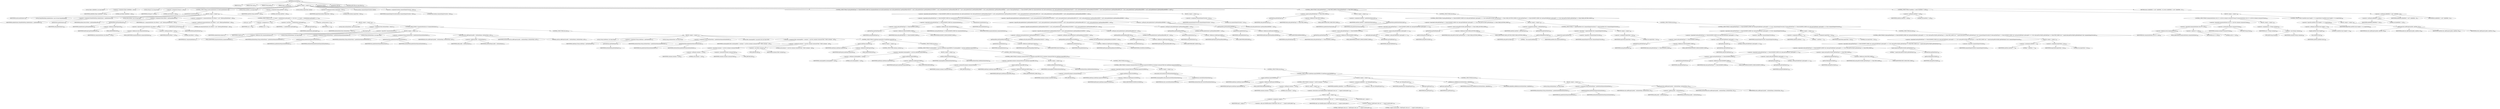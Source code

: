 digraph "processNode" {  
"541" [label = <(METHOD,processNode)<SUB>347</SUB>> ]
"20" [label = <(PARAM,this)<SUB>347</SUB>> ]
"542" [label = <(PARAM,Node node)<SUB>347</SUB>> ]
"543" [label = <(PARAM,String prefix)<SUB>347</SUB>> ]
"544" [label = <(PARAM,Object container)<SUB>347</SUB>> ]
"545" [label = <(BLOCK,&lt;empty&gt;,&lt;empty&gt;)<SUB>347</SUB>> ]
"27" [label = <(LOCAL,Object addedPath: java.lang.Object)> ]
"546" [label = <(&lt;operator&gt;.assignment,Object addedPath = null)<SUB>353</SUB>> ]
"547" [label = <(IDENTIFIER,addedPath,Object addedPath = null)<SUB>353</SUB>> ]
"548" [label = <(LITERAL,null,Object addedPath = null)<SUB>353</SUB>> ]
"549" [label = <(LOCAL,String id: java.lang.String)> ]
"550" [label = <(&lt;operator&gt;.assignment,String id = null)<SUB>356</SUB>> ]
"551" [label = <(IDENTIFIER,id,String id = null)<SUB>356</SUB>> ]
"552" [label = <(LITERAL,null,String id = null)<SUB>356</SUB>> ]
"553" [label = <(CONTROL_STRUCTURE,if (node.hasAttributes()),if (node.hasAttributes()))<SUB>358</SUB>> ]
"554" [label = <(hasAttributes,hasAttributes())<SUB>358</SUB>> ]
"555" [label = <(IDENTIFIER,node,hasAttributes())<SUB>358</SUB>> ]
"556" [label = <(BLOCK,&lt;empty&gt;,&lt;empty&gt;)<SUB>358</SUB>> ]
"557" [label = <(LOCAL,NamedNodeMap nodeAttributes: org.w3c.dom.NamedNodeMap)> ]
"558" [label = <(&lt;operator&gt;.assignment,NamedNodeMap nodeAttributes = getAttributes())<SUB>360</SUB>> ]
"559" [label = <(IDENTIFIER,nodeAttributes,NamedNodeMap nodeAttributes = getAttributes())<SUB>360</SUB>> ]
"560" [label = <(getAttributes,getAttributes())<SUB>360</SUB>> ]
"561" [label = <(IDENTIFIER,node,getAttributes())<SUB>360</SUB>> ]
"562" [label = <(LOCAL,Node idNode: org.w3c.dom.Node)> ]
"563" [label = <(&lt;operator&gt;.assignment,Node idNode = getNamedItem(ID))<SUB>363</SUB>> ]
"564" [label = <(IDENTIFIER,idNode,Node idNode = getNamedItem(ID))<SUB>363</SUB>> ]
"565" [label = <(getNamedItem,getNamedItem(ID))<SUB>363</SUB>> ]
"566" [label = <(IDENTIFIER,nodeAttributes,getNamedItem(ID))<SUB>363</SUB>> ]
"567" [label = <(&lt;operator&gt;.fieldAccess,XmlProperty.ID)<SUB>363</SUB>> ]
"568" [label = <(IDENTIFIER,XmlProperty,getNamedItem(ID))<SUB>363</SUB>> ]
"569" [label = <(FIELD_IDENTIFIER,ID,ID)<SUB>363</SUB>> ]
"570" [label = <(&lt;operator&gt;.assignment,id = semanticAttributes &amp;&amp; idNode != null ? idNode.getNodeValue() : null)<SUB>364</SUB>> ]
"571" [label = <(IDENTIFIER,id,id = semanticAttributes &amp;&amp; idNode != null ? idNode.getNodeValue() : null)<SUB>364</SUB>> ]
"572" [label = <(&lt;operator&gt;.conditional,semanticAttributes &amp;&amp; idNode != null ? idNode.getNodeValue() : null)<SUB>364</SUB>> ]
"573" [label = <(&lt;operator&gt;.logicalAnd,semanticAttributes &amp;&amp; idNode != null)<SUB>364</SUB>> ]
"574" [label = <(&lt;operator&gt;.fieldAccess,this.semanticAttributes)<SUB>364</SUB>> ]
"575" [label = <(IDENTIFIER,this,semanticAttributes &amp;&amp; idNode != null)<SUB>364</SUB>> ]
"576" [label = <(FIELD_IDENTIFIER,semanticAttributes,semanticAttributes)<SUB>364</SUB>> ]
"577" [label = <(&lt;operator&gt;.notEquals,idNode != null)<SUB>364</SUB>> ]
"578" [label = <(IDENTIFIER,idNode,idNode != null)<SUB>364</SUB>> ]
"579" [label = <(LITERAL,null,idNode != null)<SUB>364</SUB>> ]
"580" [label = <(getNodeValue,getNodeValue())<SUB>365</SUB>> ]
"581" [label = <(IDENTIFIER,idNode,getNodeValue())<SUB>365</SUB>> ]
"582" [label = <(LITERAL,null,semanticAttributes &amp;&amp; idNode != null ? idNode.getNodeValue() : null)<SUB>365</SUB>> ]
"583" [label = <(CONTROL_STRUCTURE,for (int i = 0; Some(i &lt; nodeAttributes.getLength()); i++),for (int i = 0; Some(i &lt; nodeAttributes.getLength()); i++))<SUB>368</SUB>> ]
"584" [label = <(LOCAL,int i: int)> ]
"585" [label = <(&lt;operator&gt;.assignment,int i = 0)<SUB>368</SUB>> ]
"586" [label = <(IDENTIFIER,i,int i = 0)<SUB>368</SUB>> ]
"587" [label = <(LITERAL,0,int i = 0)<SUB>368</SUB>> ]
"588" [label = <(&lt;operator&gt;.lessThan,i &lt; nodeAttributes.getLength())<SUB>368</SUB>> ]
"589" [label = <(IDENTIFIER,i,i &lt; nodeAttributes.getLength())<SUB>368</SUB>> ]
"590" [label = <(getLength,getLength())<SUB>368</SUB>> ]
"591" [label = <(IDENTIFIER,nodeAttributes,getLength())<SUB>368</SUB>> ]
"592" [label = <(&lt;operator&gt;.postIncrement,i++)<SUB>368</SUB>> ]
"593" [label = <(IDENTIFIER,i,i++)<SUB>368</SUB>> ]
"594" [label = <(BLOCK,&lt;empty&gt;,&lt;empty&gt;)<SUB>368</SUB>> ]
"595" [label = <(LOCAL,Node attributeNode: org.w3c.dom.Node)> ]
"596" [label = <(&lt;operator&gt;.assignment,Node attributeNode = item(i))<SUB>370</SUB>> ]
"597" [label = <(IDENTIFIER,attributeNode,Node attributeNode = item(i))<SUB>370</SUB>> ]
"598" [label = <(item,item(i))<SUB>370</SUB>> ]
"599" [label = <(IDENTIFIER,nodeAttributes,item(i))<SUB>370</SUB>> ]
"600" [label = <(IDENTIFIER,i,item(i))<SUB>370</SUB>> ]
"601" [label = <(CONTROL_STRUCTURE,if (!semanticAttributes),if (!semanticAttributes))<SUB>372</SUB>> ]
"602" [label = <(&lt;operator&gt;.logicalNot,!semanticAttributes)<SUB>372</SUB>> ]
"603" [label = <(&lt;operator&gt;.fieldAccess,this.semanticAttributes)<SUB>372</SUB>> ]
"604" [label = <(IDENTIFIER,this,!semanticAttributes)<SUB>372</SUB>> ]
"605" [label = <(FIELD_IDENTIFIER,semanticAttributes,semanticAttributes)<SUB>372</SUB>> ]
"606" [label = <(BLOCK,&lt;empty&gt;,&lt;empty&gt;)<SUB>372</SUB>> ]
"607" [label = <(LOCAL,String attributeName: java.lang.String)> ]
"608" [label = <(&lt;operator&gt;.assignment,String attributeName = getAttributeName(attributeNode))<SUB>373</SUB>> ]
"609" [label = <(IDENTIFIER,attributeName,String attributeName = getAttributeName(attributeNode))<SUB>373</SUB>> ]
"610" [label = <(getAttributeName,getAttributeName(attributeNode))<SUB>373</SUB>> ]
"19" [label = <(IDENTIFIER,this,getAttributeName(attributeNode))<SUB>373</SUB>> ]
"611" [label = <(IDENTIFIER,attributeNode,getAttributeName(attributeNode))<SUB>373</SUB>> ]
"612" [label = <(LOCAL,String attributeValue: java.lang.String)> ]
"613" [label = <(&lt;operator&gt;.assignment,String attributeValue = getAttributeValue(attributeNode))<SUB>374</SUB>> ]
"614" [label = <(IDENTIFIER,attributeValue,String attributeValue = getAttributeValue(attributeNode))<SUB>374</SUB>> ]
"615" [label = <(getAttributeValue,getAttributeValue(attributeNode))<SUB>374</SUB>> ]
"21" [label = <(IDENTIFIER,this,getAttributeValue(attributeNode))<SUB>374</SUB>> ]
"616" [label = <(IDENTIFIER,attributeNode,getAttributeValue(attributeNode))<SUB>374</SUB>> ]
"617" [label = <(addProperty,this.addProperty(prefix + attributeName, attributeValue, null))<SUB>375</SUB>> ]
"22" [label = <(IDENTIFIER,this,this.addProperty(prefix + attributeName, attributeValue, null))<SUB>375</SUB>> ]
"618" [label = <(&lt;operator&gt;.addition,prefix + attributeName)<SUB>375</SUB>> ]
"619" [label = <(IDENTIFIER,prefix,prefix + attributeName)<SUB>375</SUB>> ]
"620" [label = <(IDENTIFIER,attributeName,prefix + attributeName)<SUB>375</SUB>> ]
"621" [label = <(IDENTIFIER,attributeValue,this.addProperty(prefix + attributeName, attributeValue, null))<SUB>375</SUB>> ]
"622" [label = <(LITERAL,null,this.addProperty(prefix + attributeName, attributeValue, null))<SUB>375</SUB>> ]
"623" [label = <(CONTROL_STRUCTURE,else,else)<SUB>376</SUB>> ]
"624" [label = <(BLOCK,&lt;empty&gt;,&lt;empty&gt;)<SUB>376</SUB>> ]
"625" [label = <(LOCAL,String nodeName: java.lang.String)> ]
"626" [label = <(&lt;operator&gt;.assignment,String nodeName = getNodeName())<SUB>378</SUB>> ]
"627" [label = <(IDENTIFIER,nodeName,String nodeName = getNodeName())<SUB>378</SUB>> ]
"628" [label = <(getNodeName,getNodeName())<SUB>378</SUB>> ]
"629" [label = <(IDENTIFIER,attributeNode,getNodeName())<SUB>378</SUB>> ]
"630" [label = <(LOCAL,String attributeValue: java.lang.String)> ]
"631" [label = <(&lt;operator&gt;.assignment,String attributeValue = getAttributeValue(attributeNode))<SUB>379</SUB>> ]
"632" [label = <(IDENTIFIER,attributeValue,String attributeValue = getAttributeValue(attributeNode))<SUB>379</SUB>> ]
"633" [label = <(getAttributeValue,getAttributeValue(attributeNode))<SUB>379</SUB>> ]
"23" [label = <(IDENTIFIER,this,getAttributeValue(attributeNode))<SUB>379</SUB>> ]
"634" [label = <(IDENTIFIER,attributeNode,getAttributeValue(attributeNode))<SUB>379</SUB>> ]
"635" [label = <(LOCAL,Path containingPath: org.apache.tools.ant.types.Path)> ]
"636" [label = <(&lt;operator&gt;.assignment,Path containingPath = container != null &amp;&amp; container instanceof Path ? (Path) container : null)<SUB>381</SUB>> ]
"637" [label = <(IDENTIFIER,containingPath,Path containingPath = container != null &amp;&amp; container instanceof Path ? (Path) container : null)<SUB>381</SUB>> ]
"638" [label = <(&lt;operator&gt;.conditional,container != null &amp;&amp; container instanceof Path ? (Path) container : null)<SUB>381</SUB>> ]
"639" [label = <(&lt;operator&gt;.logicalAnd,container != null &amp;&amp; container instanceof Path)<SUB>381</SUB>> ]
"640" [label = <(&lt;operator&gt;.notEquals,container != null)<SUB>381</SUB>> ]
"641" [label = <(IDENTIFIER,container,container != null)<SUB>381</SUB>> ]
"642" [label = <(LITERAL,null,container != null)<SUB>381</SUB>> ]
"643" [label = <(&lt;operator&gt;.instanceOf,container instanceof Path)<SUB>382</SUB>> ]
"644" [label = <(IDENTIFIER,container,container instanceof Path)<SUB>382</SUB>> ]
"645" [label = <(TYPE_REF,Path,Path)<SUB>382</SUB>> ]
"646" [label = <(&lt;operator&gt;.cast,(Path) container)<SUB>382</SUB>> ]
"647" [label = <(TYPE_REF,Path,Path)<SUB>382</SUB>> ]
"648" [label = <(IDENTIFIER,container,(Path) container)<SUB>382</SUB>> ]
"649" [label = <(LITERAL,null,container != null &amp;&amp; container instanceof Path ? (Path) container : null)<SUB>382</SUB>> ]
"650" [label = <(CONTROL_STRUCTURE,if (nodeName.equals(ID)),if (nodeName.equals(ID)))<SUB>390</SUB>> ]
"651" [label = <(equals,nodeName.equals(ID))<SUB>390</SUB>> ]
"652" [label = <(IDENTIFIER,nodeName,nodeName.equals(ID))<SUB>390</SUB>> ]
"653" [label = <(&lt;operator&gt;.fieldAccess,XmlProperty.ID)<SUB>390</SUB>> ]
"654" [label = <(IDENTIFIER,XmlProperty,nodeName.equals(ID))<SUB>390</SUB>> ]
"655" [label = <(FIELD_IDENTIFIER,ID,ID)<SUB>390</SUB>> ]
"656" [label = <(BLOCK,&lt;empty&gt;,&lt;empty&gt;)<SUB>390</SUB>> ]
"657" [label = <(CONTROL_STRUCTURE,continue;,continue;)<SUB>392</SUB>> ]
"658" [label = <(CONTROL_STRUCTURE,else,else)<SUB>393</SUB>> ]
"659" [label = <(CONTROL_STRUCTURE,if (containingPath != null &amp;&amp; nodeName.equals(PATH)),if (containingPath != null &amp;&amp; nodeName.equals(PATH)))<SUB>393</SUB>> ]
"660" [label = <(&lt;operator&gt;.logicalAnd,containingPath != null &amp;&amp; nodeName.equals(PATH))<SUB>393</SUB>> ]
"661" [label = <(&lt;operator&gt;.notEquals,containingPath != null)<SUB>393</SUB>> ]
"662" [label = <(IDENTIFIER,containingPath,containingPath != null)<SUB>393</SUB>> ]
"663" [label = <(LITERAL,null,containingPath != null)<SUB>393</SUB>> ]
"664" [label = <(equals,nodeName.equals(PATH))<SUB>394</SUB>> ]
"665" [label = <(IDENTIFIER,nodeName,nodeName.equals(PATH))<SUB>394</SUB>> ]
"666" [label = <(&lt;operator&gt;.fieldAccess,XmlProperty.PATH)<SUB>394</SUB>> ]
"667" [label = <(IDENTIFIER,XmlProperty,nodeName.equals(PATH))<SUB>394</SUB>> ]
"668" [label = <(FIELD_IDENTIFIER,PATH,PATH)<SUB>394</SUB>> ]
"669" [label = <(BLOCK,&lt;empty&gt;,&lt;empty&gt;)<SUB>394</SUB>> ]
"670" [label = <(setPath,setPath(attributeValue))<SUB>396</SUB>> ]
"671" [label = <(IDENTIFIER,containingPath,setPath(attributeValue))<SUB>396</SUB>> ]
"672" [label = <(IDENTIFIER,attributeValue,setPath(attributeValue))<SUB>396</SUB>> ]
"673" [label = <(CONTROL_STRUCTURE,else,else)<SUB>397</SUB>> ]
"674" [label = <(CONTROL_STRUCTURE,if (container instanceof Path &amp;&amp; nodeName.equals(REF_ID)),if (container instanceof Path &amp;&amp; nodeName.equals(REF_ID)))<SUB>397</SUB>> ]
"675" [label = <(&lt;operator&gt;.logicalAnd,container instanceof Path &amp;&amp; nodeName.equals(REF_ID))<SUB>397</SUB>> ]
"676" [label = <(&lt;operator&gt;.instanceOf,container instanceof Path)<SUB>397</SUB>> ]
"677" [label = <(IDENTIFIER,container,container instanceof Path)<SUB>397</SUB>> ]
"678" [label = <(TYPE_REF,Path,Path)<SUB>397</SUB>> ]
"679" [label = <(equals,nodeName.equals(REF_ID))<SUB>398</SUB>> ]
"680" [label = <(IDENTIFIER,nodeName,nodeName.equals(REF_ID))<SUB>398</SUB>> ]
"681" [label = <(&lt;operator&gt;.fieldAccess,XmlProperty.REF_ID)<SUB>398</SUB>> ]
"682" [label = <(IDENTIFIER,XmlProperty,nodeName.equals(REF_ID))<SUB>398</SUB>> ]
"683" [label = <(FIELD_IDENTIFIER,REF_ID,REF_ID)<SUB>398</SUB>> ]
"684" [label = <(BLOCK,&lt;empty&gt;,&lt;empty&gt;)<SUB>398</SUB>> ]
"685" [label = <(setPath,setPath(attributeValue))<SUB>400</SUB>> ]
"686" [label = <(IDENTIFIER,containingPath,setPath(attributeValue))<SUB>400</SUB>> ]
"687" [label = <(IDENTIFIER,attributeValue,setPath(attributeValue))<SUB>400</SUB>> ]
"688" [label = <(CONTROL_STRUCTURE,else,else)<SUB>401</SUB>> ]
"689" [label = <(CONTROL_STRUCTURE,if (container instanceof Path &amp;&amp; nodeName.equals(LOCATION)),if (container instanceof Path &amp;&amp; nodeName.equals(LOCATION)))<SUB>401</SUB>> ]
"690" [label = <(&lt;operator&gt;.logicalAnd,container instanceof Path &amp;&amp; nodeName.equals(LOCATION))<SUB>401</SUB>> ]
"691" [label = <(&lt;operator&gt;.instanceOf,container instanceof Path)<SUB>401</SUB>> ]
"692" [label = <(IDENTIFIER,container,container instanceof Path)<SUB>401</SUB>> ]
"693" [label = <(TYPE_REF,Path,Path)<SUB>401</SUB>> ]
"694" [label = <(equals,nodeName.equals(LOCATION))<SUB>402</SUB>> ]
"695" [label = <(IDENTIFIER,nodeName,nodeName.equals(LOCATION))<SUB>402</SUB>> ]
"696" [label = <(&lt;operator&gt;.fieldAccess,XmlProperty.LOCATION)<SUB>402</SUB>> ]
"697" [label = <(IDENTIFIER,XmlProperty,nodeName.equals(LOCATION))<SUB>402</SUB>> ]
"698" [label = <(FIELD_IDENTIFIER,LOCATION,LOCATION)<SUB>402</SUB>> ]
"699" [label = <(BLOCK,&lt;empty&gt;,&lt;empty&gt;)<SUB>402</SUB>> ]
"700" [label = <(setLocation,setLocation(resolveFile(attributeValue)))<SUB>405</SUB>> ]
"701" [label = <(IDENTIFIER,containingPath,setLocation(resolveFile(attributeValue)))<SUB>405</SUB>> ]
"702" [label = <(resolveFile,this.resolveFile(attributeValue))<SUB>405</SUB>> ]
"24" [label = <(IDENTIFIER,this,this.resolveFile(attributeValue))<SUB>405</SUB>> ]
"703" [label = <(IDENTIFIER,attributeValue,this.resolveFile(attributeValue))<SUB>405</SUB>> ]
"704" [label = <(CONTROL_STRUCTURE,else,else)<SUB>406</SUB>> ]
"705" [label = <(CONTROL_STRUCTURE,if (nodeName.equals(PATHID)),if (nodeName.equals(PATHID)))<SUB>406</SUB>> ]
"706" [label = <(equals,nodeName.equals(PATHID))<SUB>406</SUB>> ]
"707" [label = <(IDENTIFIER,nodeName,nodeName.equals(PATHID))<SUB>406</SUB>> ]
"708" [label = <(&lt;operator&gt;.fieldAccess,XmlProperty.PATHID)<SUB>406</SUB>> ]
"709" [label = <(IDENTIFIER,XmlProperty,nodeName.equals(PATHID))<SUB>406</SUB>> ]
"710" [label = <(FIELD_IDENTIFIER,PATHID,PATHID)<SUB>406</SUB>> ]
"711" [label = <(BLOCK,&lt;empty&gt;,&lt;empty&gt;)<SUB>406</SUB>> ]
"712" [label = <(CONTROL_STRUCTURE,if (container != null),if (container != null))<SUB>408</SUB>> ]
"713" [label = <(&lt;operator&gt;.notEquals,container != null)<SUB>408</SUB>> ]
"714" [label = <(IDENTIFIER,container,container != null)<SUB>408</SUB>> ]
"715" [label = <(LITERAL,null,container != null)<SUB>408</SUB>> ]
"716" [label = <(BLOCK,&lt;empty&gt;,&lt;empty&gt;)<SUB>408</SUB>> ]
"717" [label = <(&lt;operator&gt;.throw,throw new BuildException(&quot;XmlProperty does not &quot; + &quot;support nested paths&quot;);)<SUB>409</SUB>> ]
"718" [label = <(BLOCK,&lt;empty&gt;,&lt;empty&gt;)<SUB>409</SUB>> ]
"719" [label = <(&lt;operator&gt;.assignment,&lt;empty&gt;)> ]
"720" [label = <(IDENTIFIER,$obj7,&lt;empty&gt;)> ]
"721" [label = <(&lt;operator&gt;.alloc,new BuildException(&quot;XmlProperty does not &quot; + &quot;support nested paths&quot;))<SUB>409</SUB>> ]
"722" [label = <(&lt;init&gt;,new BuildException(&quot;XmlProperty does not &quot; + &quot;support nested paths&quot;))<SUB>409</SUB>> ]
"723" [label = <(IDENTIFIER,$obj7,new BuildException(&quot;XmlProperty does not &quot; + &quot;support nested paths&quot;))> ]
"724" [label = <(&lt;operator&gt;.addition,&quot;XmlProperty does not &quot; + &quot;support nested paths&quot;)<SUB>409</SUB>> ]
"725" [label = <(LITERAL,&quot;XmlProperty does not &quot;,&quot;XmlProperty does not &quot; + &quot;support nested paths&quot;)<SUB>409</SUB>> ]
"726" [label = <(LITERAL,&quot;support nested paths&quot;,&quot;XmlProperty does not &quot; + &quot;support nested paths&quot;)<SUB>410</SUB>> ]
"727" [label = <(IDENTIFIER,$obj7,&lt;empty&gt;)> ]
"728" [label = <(&lt;operator&gt;.assignment,addedPath = new Path(getProject()))<SUB>413</SUB>> ]
"729" [label = <(IDENTIFIER,addedPath,addedPath = new Path(getProject()))<SUB>413</SUB>> ]
"730" [label = <(&lt;operator&gt;.alloc,new Path(getProject()))<SUB>413</SUB>> ]
"731" [label = <(&lt;init&gt;,new Path(getProject()))<SUB>413</SUB>> ]
"26" [label = <(IDENTIFIER,addedPath,new Path(getProject()))<SUB>413</SUB>> ]
"732" [label = <(getProject,getProject())<SUB>413</SUB>> ]
"25" [label = <(IDENTIFIER,this,getProject())<SUB>413</SUB>> ]
"733" [label = <(addReference,addReference(attributeValue, addedPath))<SUB>414</SUB>> ]
"734" [label = <(getProject,getProject())<SUB>414</SUB>> ]
"28" [label = <(IDENTIFIER,this,getProject())<SUB>414</SUB>> ]
"735" [label = <(IDENTIFIER,attributeValue,addReference(attributeValue, addedPath))<SUB>414</SUB>> ]
"736" [label = <(IDENTIFIER,addedPath,addReference(attributeValue, addedPath))<SUB>414</SUB>> ]
"737" [label = <(CONTROL_STRUCTURE,else,else)<SUB>415</SUB>> ]
"738" [label = <(BLOCK,&lt;empty&gt;,&lt;empty&gt;)<SUB>415</SUB>> ]
"739" [label = <(LOCAL,String attributeName: java.lang.String)> ]
"740" [label = <(&lt;operator&gt;.assignment,String attributeName = getAttributeName(attributeNode))<SUB>417</SUB>> ]
"741" [label = <(IDENTIFIER,attributeName,String attributeName = getAttributeName(attributeNode))<SUB>417</SUB>> ]
"742" [label = <(getAttributeName,getAttributeName(attributeNode))<SUB>417</SUB>> ]
"29" [label = <(IDENTIFIER,this,getAttributeName(attributeNode))<SUB>417</SUB>> ]
"743" [label = <(IDENTIFIER,attributeNode,getAttributeName(attributeNode))<SUB>417</SUB>> ]
"744" [label = <(addProperty,this.addProperty(prefix + attributeName, attributeValue, id))<SUB>418</SUB>> ]
"30" [label = <(IDENTIFIER,this,this.addProperty(prefix + attributeName, attributeValue, id))<SUB>418</SUB>> ]
"745" [label = <(&lt;operator&gt;.addition,prefix + attributeName)<SUB>418</SUB>> ]
"746" [label = <(IDENTIFIER,prefix,prefix + attributeName)<SUB>418</SUB>> ]
"747" [label = <(IDENTIFIER,attributeName,prefix + attributeName)<SUB>418</SUB>> ]
"748" [label = <(IDENTIFIER,attributeValue,this.addProperty(prefix + attributeName, attributeValue, id))<SUB>418</SUB>> ]
"749" [label = <(IDENTIFIER,id,this.addProperty(prefix + attributeName, attributeValue, id))<SUB>418</SUB>> ]
"750" [label = <(LOCAL,String nodeText: java.lang.String)> ]
"751" [label = <(&lt;operator&gt;.assignment,String nodeText = null)<SUB>424</SUB>> ]
"752" [label = <(IDENTIFIER,nodeText,String nodeText = null)<SUB>424</SUB>> ]
"753" [label = <(LITERAL,null,String nodeText = null)<SUB>424</SUB>> ]
"754" [label = <(LOCAL,boolean emptyNode: boolean)> ]
"755" [label = <(&lt;operator&gt;.assignment,boolean emptyNode = false)<SUB>425</SUB>> ]
"756" [label = <(IDENTIFIER,emptyNode,boolean emptyNode = false)<SUB>425</SUB>> ]
"757" [label = <(LITERAL,false,boolean emptyNode = false)<SUB>425</SUB>> ]
"758" [label = <(LOCAL,boolean semanticEmptyOverride: boolean)> ]
"759" [label = <(&lt;operator&gt;.assignment,boolean semanticEmptyOverride = false)<SUB>426</SUB>> ]
"760" [label = <(IDENTIFIER,semanticEmptyOverride,boolean semanticEmptyOverride = false)<SUB>426</SUB>> ]
"761" [label = <(LITERAL,false,boolean semanticEmptyOverride = false)<SUB>426</SUB>> ]
"762" [label = <(CONTROL_STRUCTURE,if (node.getNodeType() == Node.ELEMENT_NODE &amp;&amp; semanticAttributes &amp;&amp; node.hasAttributes() &amp;&amp; (node.getAttributes().getNamedItem(VALUE) != null || node.getAttributes().getNamedItem(LOCATION) != null || node.getAttributes().getNamedItem(REF_ID) != null || node.getAttributes().getNamedItem(PATH) != null || node.getAttributes().getNamedItem(PATHID) != null)),if (node.getNodeType() == Node.ELEMENT_NODE &amp;&amp; semanticAttributes &amp;&amp; node.hasAttributes() &amp;&amp; (node.getAttributes().getNamedItem(VALUE) != null || node.getAttributes().getNamedItem(LOCATION) != null || node.getAttributes().getNamedItem(REF_ID) != null || node.getAttributes().getNamedItem(PATH) != null || node.getAttributes().getNamedItem(PATHID) != null)))<SUB>427</SUB>> ]
"763" [label = <(&lt;operator&gt;.logicalAnd,node.getNodeType() == Node.ELEMENT_NODE &amp;&amp; semanticAttributes &amp;&amp; node.hasAttributes() &amp;&amp; (node.getAttributes().getNamedItem(VALUE) != null || node.getAttributes().getNamedItem(LOCATION) != null || node.getAttributes().getNamedItem(REF_ID) != null || node.getAttributes().getNamedItem(PATH) != null || node.getAttributes().getNamedItem(PATHID) != null))<SUB>427</SUB>> ]
"764" [label = <(&lt;operator&gt;.logicalAnd,node.getNodeType() == Node.ELEMENT_NODE &amp;&amp; semanticAttributes &amp;&amp; node.hasAttributes())<SUB>427</SUB>> ]
"765" [label = <(&lt;operator&gt;.logicalAnd,node.getNodeType() == Node.ELEMENT_NODE &amp;&amp; semanticAttributes)<SUB>427</SUB>> ]
"766" [label = <(&lt;operator&gt;.equals,node.getNodeType() == Node.ELEMENT_NODE)<SUB>427</SUB>> ]
"767" [label = <(getNodeType,getNodeType())<SUB>427</SUB>> ]
"768" [label = <(IDENTIFIER,node,getNodeType())<SUB>427</SUB>> ]
"769" [label = <(&lt;operator&gt;.fieldAccess,Node.ELEMENT_NODE)<SUB>427</SUB>> ]
"770" [label = <(IDENTIFIER,Node,node.getNodeType() == Node.ELEMENT_NODE)<SUB>427</SUB>> ]
"771" [label = <(FIELD_IDENTIFIER,ELEMENT_NODE,ELEMENT_NODE)<SUB>427</SUB>> ]
"772" [label = <(&lt;operator&gt;.fieldAccess,this.semanticAttributes)<SUB>428</SUB>> ]
"773" [label = <(IDENTIFIER,this,node.getNodeType() == Node.ELEMENT_NODE &amp;&amp; semanticAttributes)<SUB>428</SUB>> ]
"774" [label = <(FIELD_IDENTIFIER,semanticAttributes,semanticAttributes)<SUB>428</SUB>> ]
"775" [label = <(hasAttributes,hasAttributes())<SUB>429</SUB>> ]
"776" [label = <(IDENTIFIER,node,hasAttributes())<SUB>429</SUB>> ]
"777" [label = <(&lt;operator&gt;.logicalOr,node.getAttributes().getNamedItem(VALUE) != null || node.getAttributes().getNamedItem(LOCATION) != null || node.getAttributes().getNamedItem(REF_ID) != null || node.getAttributes().getNamedItem(PATH) != null || node.getAttributes().getNamedItem(PATHID) != null)<SUB>430</SUB>> ]
"778" [label = <(&lt;operator&gt;.logicalOr,node.getAttributes().getNamedItem(VALUE) != null || node.getAttributes().getNamedItem(LOCATION) != null || node.getAttributes().getNamedItem(REF_ID) != null || node.getAttributes().getNamedItem(PATH) != null)<SUB>430</SUB>> ]
"779" [label = <(&lt;operator&gt;.logicalOr,node.getAttributes().getNamedItem(VALUE) != null || node.getAttributes().getNamedItem(LOCATION) != null || node.getAttributes().getNamedItem(REF_ID) != null)<SUB>430</SUB>> ]
"780" [label = <(&lt;operator&gt;.logicalOr,node.getAttributes().getNamedItem(VALUE) != null || node.getAttributes().getNamedItem(LOCATION) != null)<SUB>430</SUB>> ]
"781" [label = <(&lt;operator&gt;.notEquals,node.getAttributes().getNamedItem(VALUE) != null)<SUB>430</SUB>> ]
"782" [label = <(getNamedItem,getNamedItem(VALUE))<SUB>430</SUB>> ]
"783" [label = <(getAttributes,getAttributes())<SUB>430</SUB>> ]
"784" [label = <(IDENTIFIER,node,getAttributes())<SUB>430</SUB>> ]
"785" [label = <(&lt;operator&gt;.fieldAccess,XmlProperty.VALUE)<SUB>430</SUB>> ]
"786" [label = <(IDENTIFIER,XmlProperty,getNamedItem(VALUE))<SUB>430</SUB>> ]
"787" [label = <(FIELD_IDENTIFIER,VALUE,VALUE)<SUB>430</SUB>> ]
"788" [label = <(LITERAL,null,node.getAttributes().getNamedItem(VALUE) != null)<SUB>430</SUB>> ]
"789" [label = <(&lt;operator&gt;.notEquals,node.getAttributes().getNamedItem(LOCATION) != null)<SUB>431</SUB>> ]
"790" [label = <(getNamedItem,getNamedItem(LOCATION))<SUB>431</SUB>> ]
"791" [label = <(getAttributes,getAttributes())<SUB>431</SUB>> ]
"792" [label = <(IDENTIFIER,node,getAttributes())<SUB>431</SUB>> ]
"793" [label = <(&lt;operator&gt;.fieldAccess,XmlProperty.LOCATION)<SUB>431</SUB>> ]
"794" [label = <(IDENTIFIER,XmlProperty,getNamedItem(LOCATION))<SUB>431</SUB>> ]
"795" [label = <(FIELD_IDENTIFIER,LOCATION,LOCATION)<SUB>431</SUB>> ]
"796" [label = <(LITERAL,null,node.getAttributes().getNamedItem(LOCATION) != null)<SUB>431</SUB>> ]
"797" [label = <(&lt;operator&gt;.notEquals,node.getAttributes().getNamedItem(REF_ID) != null)<SUB>432</SUB>> ]
"798" [label = <(getNamedItem,getNamedItem(REF_ID))<SUB>432</SUB>> ]
"799" [label = <(getAttributes,getAttributes())<SUB>432</SUB>> ]
"800" [label = <(IDENTIFIER,node,getAttributes())<SUB>432</SUB>> ]
"801" [label = <(&lt;operator&gt;.fieldAccess,XmlProperty.REF_ID)<SUB>432</SUB>> ]
"802" [label = <(IDENTIFIER,XmlProperty,getNamedItem(REF_ID))<SUB>432</SUB>> ]
"803" [label = <(FIELD_IDENTIFIER,REF_ID,REF_ID)<SUB>432</SUB>> ]
"804" [label = <(LITERAL,null,node.getAttributes().getNamedItem(REF_ID) != null)<SUB>432</SUB>> ]
"805" [label = <(&lt;operator&gt;.notEquals,node.getAttributes().getNamedItem(PATH) != null)<SUB>433</SUB>> ]
"806" [label = <(getNamedItem,getNamedItem(PATH))<SUB>433</SUB>> ]
"807" [label = <(getAttributes,getAttributes())<SUB>433</SUB>> ]
"808" [label = <(IDENTIFIER,node,getAttributes())<SUB>433</SUB>> ]
"809" [label = <(&lt;operator&gt;.fieldAccess,XmlProperty.PATH)<SUB>433</SUB>> ]
"810" [label = <(IDENTIFIER,XmlProperty,getNamedItem(PATH))<SUB>433</SUB>> ]
"811" [label = <(FIELD_IDENTIFIER,PATH,PATH)<SUB>433</SUB>> ]
"812" [label = <(LITERAL,null,node.getAttributes().getNamedItem(PATH) != null)<SUB>433</SUB>> ]
"813" [label = <(&lt;operator&gt;.notEquals,node.getAttributes().getNamedItem(PATHID) != null)<SUB>434</SUB>> ]
"814" [label = <(getNamedItem,getNamedItem(PATHID))<SUB>434</SUB>> ]
"815" [label = <(getAttributes,getAttributes())<SUB>434</SUB>> ]
"816" [label = <(IDENTIFIER,node,getAttributes())<SUB>434</SUB>> ]
"817" [label = <(&lt;operator&gt;.fieldAccess,XmlProperty.PATHID)<SUB>434</SUB>> ]
"818" [label = <(IDENTIFIER,XmlProperty,getNamedItem(PATHID))<SUB>434</SUB>> ]
"819" [label = <(FIELD_IDENTIFIER,PATHID,PATHID)<SUB>434</SUB>> ]
"820" [label = <(LITERAL,null,node.getAttributes().getNamedItem(PATHID) != null)<SUB>434</SUB>> ]
"821" [label = <(BLOCK,&lt;empty&gt;,&lt;empty&gt;)<SUB>434</SUB>> ]
"822" [label = <(&lt;operator&gt;.assignment,semanticEmptyOverride = true)<SUB>435</SUB>> ]
"823" [label = <(IDENTIFIER,semanticEmptyOverride,semanticEmptyOverride = true)<SUB>435</SUB>> ]
"824" [label = <(LITERAL,true,semanticEmptyOverride = true)<SUB>435</SUB>> ]
"825" [label = <(CONTROL_STRUCTURE,if (node.getNodeType() == Node.TEXT_NODE),if (node.getNodeType() == Node.TEXT_NODE))<SUB>437</SUB>> ]
"826" [label = <(&lt;operator&gt;.equals,node.getNodeType() == Node.TEXT_NODE)<SUB>437</SUB>> ]
"827" [label = <(getNodeType,getNodeType())<SUB>437</SUB>> ]
"828" [label = <(IDENTIFIER,node,getNodeType())<SUB>437</SUB>> ]
"829" [label = <(&lt;operator&gt;.fieldAccess,Node.TEXT_NODE)<SUB>437</SUB>> ]
"830" [label = <(IDENTIFIER,Node,node.getNodeType() == Node.TEXT_NODE)<SUB>437</SUB>> ]
"831" [label = <(FIELD_IDENTIFIER,TEXT_NODE,TEXT_NODE)<SUB>437</SUB>> ]
"832" [label = <(BLOCK,&lt;empty&gt;,&lt;empty&gt;)<SUB>437</SUB>> ]
"833" [label = <(&lt;operator&gt;.assignment,nodeText = getAttributeValue(node))<SUB>439</SUB>> ]
"834" [label = <(IDENTIFIER,nodeText,nodeText = getAttributeValue(node))<SUB>439</SUB>> ]
"835" [label = <(getAttributeValue,getAttributeValue(node))<SUB>439</SUB>> ]
"31" [label = <(IDENTIFIER,this,getAttributeValue(node))<SUB>439</SUB>> ]
"836" [label = <(IDENTIFIER,node,getAttributeValue(node))<SUB>439</SUB>> ]
"837" [label = <(CONTROL_STRUCTURE,else,else)<SUB>440</SUB>> ]
"838" [label = <(CONTROL_STRUCTURE,if ((node.getNodeType() == Node.ELEMENT_NODE) &amp;&amp; (node.getChildNodes().getLength() == 1) &amp;&amp; (node.getFirstChild().getNodeType() == Node.CDATA_SECTION_NODE)),if ((node.getNodeType() == Node.ELEMENT_NODE) &amp;&amp; (node.getChildNodes().getLength() == 1) &amp;&amp; (node.getFirstChild().getNodeType() == Node.CDATA_SECTION_NODE)))<SUB>440</SUB>> ]
"839" [label = <(&lt;operator&gt;.logicalAnd,(node.getNodeType() == Node.ELEMENT_NODE) &amp;&amp; (node.getChildNodes().getLength() == 1) &amp;&amp; (node.getFirstChild().getNodeType() == Node.CDATA_SECTION_NODE))<SUB>440</SUB>> ]
"840" [label = <(&lt;operator&gt;.logicalAnd,(node.getNodeType() == Node.ELEMENT_NODE) &amp;&amp; (node.getChildNodes().getLength() == 1))<SUB>440</SUB>> ]
"841" [label = <(&lt;operator&gt;.equals,node.getNodeType() == Node.ELEMENT_NODE)<SUB>440</SUB>> ]
"842" [label = <(getNodeType,getNodeType())<SUB>440</SUB>> ]
"843" [label = <(IDENTIFIER,node,getNodeType())<SUB>440</SUB>> ]
"844" [label = <(&lt;operator&gt;.fieldAccess,Node.ELEMENT_NODE)<SUB>440</SUB>> ]
"845" [label = <(IDENTIFIER,Node,node.getNodeType() == Node.ELEMENT_NODE)<SUB>440</SUB>> ]
"846" [label = <(FIELD_IDENTIFIER,ELEMENT_NODE,ELEMENT_NODE)<SUB>440</SUB>> ]
"847" [label = <(&lt;operator&gt;.equals,node.getChildNodes().getLength() == 1)<SUB>441</SUB>> ]
"848" [label = <(getLength,getLength())<SUB>441</SUB>> ]
"849" [label = <(getChildNodes,getChildNodes())<SUB>441</SUB>> ]
"850" [label = <(IDENTIFIER,node,getChildNodes())<SUB>441</SUB>> ]
"851" [label = <(LITERAL,1,node.getChildNodes().getLength() == 1)<SUB>441</SUB>> ]
"852" [label = <(&lt;operator&gt;.equals,node.getFirstChild().getNodeType() == Node.CDATA_SECTION_NODE)<SUB>442</SUB>> ]
"853" [label = <(getNodeType,getNodeType())<SUB>442</SUB>> ]
"854" [label = <(getFirstChild,getFirstChild())<SUB>442</SUB>> ]
"855" [label = <(IDENTIFIER,node,getFirstChild())<SUB>442</SUB>> ]
"856" [label = <(&lt;operator&gt;.fieldAccess,Node.CDATA_SECTION_NODE)<SUB>442</SUB>> ]
"857" [label = <(IDENTIFIER,Node,node.getFirstChild().getNodeType() == Node.CDATA_SECTION_NODE)<SUB>442</SUB>> ]
"858" [label = <(FIELD_IDENTIFIER,CDATA_SECTION_NODE,CDATA_SECTION_NODE)<SUB>442</SUB>> ]
"859" [label = <(BLOCK,&lt;empty&gt;,&lt;empty&gt;)<SUB>442</SUB>> ]
"860" [label = <(&lt;operator&gt;.assignment,nodeText = getNodeValue())<SUB>444</SUB>> ]
"861" [label = <(IDENTIFIER,nodeText,nodeText = getNodeValue())<SUB>444</SUB>> ]
"862" [label = <(getNodeValue,getNodeValue())<SUB>444</SUB>> ]
"863" [label = <(getFirstChild,getFirstChild())<SUB>444</SUB>> ]
"864" [label = <(IDENTIFIER,node,getFirstChild())<SUB>444</SUB>> ]
"865" [label = <(CONTROL_STRUCTURE,if (&quot;&quot;.equals(nodeText) &amp;&amp; !semanticEmptyOverride),if (&quot;&quot;.equals(nodeText) &amp;&amp; !semanticEmptyOverride))<SUB>445</SUB>> ]
"866" [label = <(&lt;operator&gt;.logicalAnd,&quot;&quot;.equals(nodeText) &amp;&amp; !semanticEmptyOverride)<SUB>445</SUB>> ]
"867" [label = <(equals,this.equals(nodeText))<SUB>445</SUB>> ]
"868" [label = <(LITERAL,&quot;&quot;,this.equals(nodeText))<SUB>445</SUB>> ]
"869" [label = <(IDENTIFIER,nodeText,this.equals(nodeText))<SUB>445</SUB>> ]
"870" [label = <(&lt;operator&gt;.logicalNot,!semanticEmptyOverride)<SUB>445</SUB>> ]
"871" [label = <(IDENTIFIER,semanticEmptyOverride,!semanticEmptyOverride)<SUB>445</SUB>> ]
"872" [label = <(BLOCK,&lt;empty&gt;,&lt;empty&gt;)<SUB>445</SUB>> ]
"873" [label = <(&lt;operator&gt;.assignment,emptyNode = true)<SUB>446</SUB>> ]
"874" [label = <(IDENTIFIER,emptyNode,emptyNode = true)<SUB>446</SUB>> ]
"875" [label = <(LITERAL,true,emptyNode = true)<SUB>446</SUB>> ]
"876" [label = <(CONTROL_STRUCTURE,else,else)<SUB>448</SUB>> ]
"877" [label = <(CONTROL_STRUCTURE,if ((node.getNodeType() == Node.ELEMENT_NODE) &amp;&amp; (node.getChildNodes().getLength() == 0) &amp;&amp; !semanticEmptyOverride),if ((node.getNodeType() == Node.ELEMENT_NODE) &amp;&amp; (node.getChildNodes().getLength() == 0) &amp;&amp; !semanticEmptyOverride))<SUB>448</SUB>> ]
"878" [label = <(&lt;operator&gt;.logicalAnd,(node.getNodeType() == Node.ELEMENT_NODE) &amp;&amp; (node.getChildNodes().getLength() == 0) &amp;&amp; !semanticEmptyOverride)<SUB>448</SUB>> ]
"879" [label = <(&lt;operator&gt;.logicalAnd,(node.getNodeType() == Node.ELEMENT_NODE) &amp;&amp; (node.getChildNodes().getLength() == 0))<SUB>448</SUB>> ]
"880" [label = <(&lt;operator&gt;.equals,node.getNodeType() == Node.ELEMENT_NODE)<SUB>448</SUB>> ]
"881" [label = <(getNodeType,getNodeType())<SUB>448</SUB>> ]
"882" [label = <(IDENTIFIER,node,getNodeType())<SUB>448</SUB>> ]
"883" [label = <(&lt;operator&gt;.fieldAccess,Node.ELEMENT_NODE)<SUB>448</SUB>> ]
"884" [label = <(IDENTIFIER,Node,node.getNodeType() == Node.ELEMENT_NODE)<SUB>448</SUB>> ]
"885" [label = <(FIELD_IDENTIFIER,ELEMENT_NODE,ELEMENT_NODE)<SUB>448</SUB>> ]
"886" [label = <(&lt;operator&gt;.equals,node.getChildNodes().getLength() == 0)<SUB>449</SUB>> ]
"887" [label = <(getLength,getLength())<SUB>449</SUB>> ]
"888" [label = <(getChildNodes,getChildNodes())<SUB>449</SUB>> ]
"889" [label = <(IDENTIFIER,node,getChildNodes())<SUB>449</SUB>> ]
"890" [label = <(LITERAL,0,node.getChildNodes().getLength() == 0)<SUB>449</SUB>> ]
"891" [label = <(&lt;operator&gt;.logicalNot,!semanticEmptyOverride)<SUB>450</SUB>> ]
"892" [label = <(IDENTIFIER,semanticEmptyOverride,!semanticEmptyOverride)<SUB>450</SUB>> ]
"893" [label = <(BLOCK,&lt;empty&gt;,&lt;empty&gt;)<SUB>450</SUB>> ]
"894" [label = <(&lt;operator&gt;.assignment,nodeText = &quot;&quot;)<SUB>451</SUB>> ]
"895" [label = <(IDENTIFIER,nodeText,nodeText = &quot;&quot;)<SUB>451</SUB>> ]
"896" [label = <(LITERAL,&quot;&quot;,nodeText = &quot;&quot;)<SUB>451</SUB>> ]
"897" [label = <(&lt;operator&gt;.assignment,emptyNode = true)<SUB>452</SUB>> ]
"898" [label = <(IDENTIFIER,emptyNode,emptyNode = true)<SUB>452</SUB>> ]
"899" [label = <(LITERAL,true,emptyNode = true)<SUB>452</SUB>> ]
"900" [label = <(CONTROL_STRUCTURE,else,else)<SUB>453</SUB>> ]
"901" [label = <(CONTROL_STRUCTURE,if ((node.getNodeType() == Node.ELEMENT_NODE) &amp;&amp; (node.getChildNodes().getLength() == 1) &amp;&amp; (node.getFirstChild().getNodeType() == Node.TEXT_NODE) &amp;&amp; (&quot;&quot;.equals(node.getFirstChild().getNodeValue())) &amp;&amp; !semanticEmptyOverride),if ((node.getNodeType() == Node.ELEMENT_NODE) &amp;&amp; (node.getChildNodes().getLength() == 1) &amp;&amp; (node.getFirstChild().getNodeType() == Node.TEXT_NODE) &amp;&amp; (&quot;&quot;.equals(node.getFirstChild().getNodeValue())) &amp;&amp; !semanticEmptyOverride))<SUB>453</SUB>> ]
"902" [label = <(&lt;operator&gt;.logicalAnd,(node.getNodeType() == Node.ELEMENT_NODE) &amp;&amp; (node.getChildNodes().getLength() == 1) &amp;&amp; (node.getFirstChild().getNodeType() == Node.TEXT_NODE) &amp;&amp; (&quot;&quot;.equals(node.getFirstChild().getNodeValue())) &amp;&amp; !semanticEmptyOverride)<SUB>453</SUB>> ]
"903" [label = <(&lt;operator&gt;.logicalAnd,(node.getNodeType() == Node.ELEMENT_NODE) &amp;&amp; (node.getChildNodes().getLength() == 1) &amp;&amp; (node.getFirstChild().getNodeType() == Node.TEXT_NODE) &amp;&amp; (&quot;&quot;.equals(node.getFirstChild().getNodeValue())))<SUB>453</SUB>> ]
"904" [label = <(&lt;operator&gt;.logicalAnd,(node.getNodeType() == Node.ELEMENT_NODE) &amp;&amp; (node.getChildNodes().getLength() == 1) &amp;&amp; (node.getFirstChild().getNodeType() == Node.TEXT_NODE))<SUB>453</SUB>> ]
"905" [label = <(&lt;operator&gt;.logicalAnd,(node.getNodeType() == Node.ELEMENT_NODE) &amp;&amp; (node.getChildNodes().getLength() == 1))<SUB>453</SUB>> ]
"906" [label = <(&lt;operator&gt;.equals,node.getNodeType() == Node.ELEMENT_NODE)<SUB>453</SUB>> ]
"907" [label = <(getNodeType,getNodeType())<SUB>453</SUB>> ]
"908" [label = <(IDENTIFIER,node,getNodeType())<SUB>453</SUB>> ]
"909" [label = <(&lt;operator&gt;.fieldAccess,Node.ELEMENT_NODE)<SUB>453</SUB>> ]
"910" [label = <(IDENTIFIER,Node,node.getNodeType() == Node.ELEMENT_NODE)<SUB>453</SUB>> ]
"911" [label = <(FIELD_IDENTIFIER,ELEMENT_NODE,ELEMENT_NODE)<SUB>453</SUB>> ]
"912" [label = <(&lt;operator&gt;.equals,node.getChildNodes().getLength() == 1)<SUB>454</SUB>> ]
"913" [label = <(getLength,getLength())<SUB>454</SUB>> ]
"914" [label = <(getChildNodes,getChildNodes())<SUB>454</SUB>> ]
"915" [label = <(IDENTIFIER,node,getChildNodes())<SUB>454</SUB>> ]
"916" [label = <(LITERAL,1,node.getChildNodes().getLength() == 1)<SUB>454</SUB>> ]
"917" [label = <(&lt;operator&gt;.equals,node.getFirstChild().getNodeType() == Node.TEXT_NODE)<SUB>455</SUB>> ]
"918" [label = <(getNodeType,getNodeType())<SUB>455</SUB>> ]
"919" [label = <(getFirstChild,getFirstChild())<SUB>455</SUB>> ]
"920" [label = <(IDENTIFIER,node,getFirstChild())<SUB>455</SUB>> ]
"921" [label = <(&lt;operator&gt;.fieldAccess,Node.TEXT_NODE)<SUB>455</SUB>> ]
"922" [label = <(IDENTIFIER,Node,node.getFirstChild().getNodeType() == Node.TEXT_NODE)<SUB>455</SUB>> ]
"923" [label = <(FIELD_IDENTIFIER,TEXT_NODE,TEXT_NODE)<SUB>455</SUB>> ]
"924" [label = <(equals,equals(node.getFirstChild().getNodeValue()))<SUB>456</SUB>> ]
"925" [label = <(LITERAL,&quot;&quot;,equals(node.getFirstChild().getNodeValue()))<SUB>456</SUB>> ]
"926" [label = <(getNodeValue,getNodeValue())<SUB>456</SUB>> ]
"927" [label = <(getFirstChild,getFirstChild())<SUB>456</SUB>> ]
"928" [label = <(IDENTIFIER,node,getFirstChild())<SUB>456</SUB>> ]
"929" [label = <(&lt;operator&gt;.logicalNot,!semanticEmptyOverride)<SUB>457</SUB>> ]
"930" [label = <(IDENTIFIER,semanticEmptyOverride,!semanticEmptyOverride)<SUB>457</SUB>> ]
"931" [label = <(BLOCK,&lt;empty&gt;,&lt;empty&gt;)<SUB>457</SUB>> ]
"932" [label = <(&lt;operator&gt;.assignment,nodeText = &quot;&quot;)<SUB>458</SUB>> ]
"933" [label = <(IDENTIFIER,nodeText,nodeText = &quot;&quot;)<SUB>458</SUB>> ]
"934" [label = <(LITERAL,&quot;&quot;,nodeText = &quot;&quot;)<SUB>458</SUB>> ]
"935" [label = <(&lt;operator&gt;.assignment,emptyNode = true)<SUB>459</SUB>> ]
"936" [label = <(IDENTIFIER,emptyNode,emptyNode = true)<SUB>459</SUB>> ]
"937" [label = <(LITERAL,true,emptyNode = true)<SUB>459</SUB>> ]
"938" [label = <(CONTROL_STRUCTURE,if (nodeText != null),if (nodeText != null))<SUB>462</SUB>> ]
"939" [label = <(&lt;operator&gt;.notEquals,nodeText != null)<SUB>462</SUB>> ]
"940" [label = <(IDENTIFIER,nodeText,nodeText != null)<SUB>462</SUB>> ]
"941" [label = <(LITERAL,null,nodeText != null)<SUB>462</SUB>> ]
"942" [label = <(BLOCK,&lt;empty&gt;,&lt;empty&gt;)<SUB>462</SUB>> ]
"943" [label = <(CONTROL_STRUCTURE,if (semanticAttributes &amp;&amp; id == null &amp;&amp; container instanceof String),if (semanticAttributes &amp;&amp; id == null &amp;&amp; container instanceof String))<SUB>464</SUB>> ]
"944" [label = <(&lt;operator&gt;.logicalAnd,semanticAttributes &amp;&amp; id == null &amp;&amp; container instanceof String)<SUB>464</SUB>> ]
"945" [label = <(&lt;operator&gt;.logicalAnd,semanticAttributes &amp;&amp; id == null)<SUB>464</SUB>> ]
"946" [label = <(&lt;operator&gt;.fieldAccess,this.semanticAttributes)<SUB>464</SUB>> ]
"947" [label = <(IDENTIFIER,this,semanticAttributes &amp;&amp; id == null)<SUB>464</SUB>> ]
"948" [label = <(FIELD_IDENTIFIER,semanticAttributes,semanticAttributes)<SUB>464</SUB>> ]
"949" [label = <(&lt;operator&gt;.equals,id == null)<SUB>464</SUB>> ]
"950" [label = <(IDENTIFIER,id,id == null)<SUB>464</SUB>> ]
"951" [label = <(LITERAL,null,id == null)<SUB>464</SUB>> ]
"952" [label = <(&lt;operator&gt;.instanceOf,container instanceof String)<SUB>465</SUB>> ]
"953" [label = <(IDENTIFIER,container,container instanceof String)<SUB>465</SUB>> ]
"954" [label = <(TYPE_REF,String,String)<SUB>465</SUB>> ]
"955" [label = <(BLOCK,&lt;empty&gt;,&lt;empty&gt;)<SUB>465</SUB>> ]
"956" [label = <(&lt;operator&gt;.assignment,id = (String) container)<SUB>466</SUB>> ]
"957" [label = <(IDENTIFIER,id,id = (String) container)<SUB>466</SUB>> ]
"958" [label = <(&lt;operator&gt;.cast,(String) container)<SUB>466</SUB>> ]
"959" [label = <(TYPE_REF,String,String)<SUB>466</SUB>> ]
"960" [label = <(IDENTIFIER,container,(String) container)<SUB>466</SUB>> ]
"961" [label = <(CONTROL_STRUCTURE,if (nodeText.trim().length() != 0 || emptyNode),if (nodeText.trim().length() != 0 || emptyNode))<SUB>468</SUB>> ]
"962" [label = <(&lt;operator&gt;.logicalOr,nodeText.trim().length() != 0 || emptyNode)<SUB>468</SUB>> ]
"963" [label = <(&lt;operator&gt;.notEquals,nodeText.trim().length() != 0)<SUB>468</SUB>> ]
"964" [label = <(length,nodeText.trim().length())<SUB>468</SUB>> ]
"965" [label = <(trim,nodeText.trim())<SUB>468</SUB>> ]
"966" [label = <(IDENTIFIER,nodeText,nodeText.trim())<SUB>468</SUB>> ]
"967" [label = <(LITERAL,0,nodeText.trim().length() != 0)<SUB>468</SUB>> ]
"968" [label = <(IDENTIFIER,emptyNode,nodeText.trim().length() != 0 || emptyNode)<SUB>468</SUB>> ]
"969" [label = <(BLOCK,&lt;empty&gt;,&lt;empty&gt;)<SUB>468</SUB>> ]
"970" [label = <(addProperty,this.addProperty(prefix, nodeText, id))<SUB>469</SUB>> ]
"32" [label = <(IDENTIFIER,this,this.addProperty(prefix, nodeText, id))<SUB>469</SUB>> ]
"971" [label = <(IDENTIFIER,prefix,this.addProperty(prefix, nodeText, id))<SUB>469</SUB>> ]
"972" [label = <(IDENTIFIER,nodeText,this.addProperty(prefix, nodeText, id))<SUB>469</SUB>> ]
"973" [label = <(IDENTIFIER,id,this.addProperty(prefix, nodeText, id))<SUB>469</SUB>> ]
"974" [label = <(RETURN,return (addedPath != null ? addedPath : id);,return (addedPath != null ? addedPath : id);)<SUB>477</SUB>> ]
"975" [label = <(&lt;operator&gt;.conditional,addedPath != null ? addedPath : id)<SUB>477</SUB>> ]
"976" [label = <(&lt;operator&gt;.notEquals,addedPath != null)<SUB>477</SUB>> ]
"977" [label = <(IDENTIFIER,addedPath,addedPath != null)<SUB>477</SUB>> ]
"978" [label = <(LITERAL,null,addedPath != null)<SUB>477</SUB>> ]
"979" [label = <(IDENTIFIER,addedPath,addedPath != null ? addedPath : id)<SUB>477</SUB>> ]
"980" [label = <(IDENTIFIER,id,addedPath != null ? addedPath : id)<SUB>477</SUB>> ]
"981" [label = <(MODIFIER,PUBLIC)> ]
"982" [label = <(MODIFIER,VIRTUAL)> ]
"983" [label = <(METHOD_RETURN,java.lang.Object)<SUB>347</SUB>> ]
  "541" -> "20" 
  "541" -> "542" 
  "541" -> "543" 
  "541" -> "544" 
  "541" -> "545" 
  "541" -> "981" 
  "541" -> "982" 
  "541" -> "983" 
  "545" -> "27" 
  "545" -> "546" 
  "545" -> "549" 
  "545" -> "550" 
  "545" -> "553" 
  "545" -> "750" 
  "545" -> "751" 
  "545" -> "754" 
  "545" -> "755" 
  "545" -> "758" 
  "545" -> "759" 
  "545" -> "762" 
  "545" -> "825" 
  "545" -> "938" 
  "545" -> "974" 
  "546" -> "547" 
  "546" -> "548" 
  "550" -> "551" 
  "550" -> "552" 
  "553" -> "554" 
  "553" -> "556" 
  "554" -> "555" 
  "556" -> "557" 
  "556" -> "558" 
  "556" -> "562" 
  "556" -> "563" 
  "556" -> "570" 
  "556" -> "583" 
  "558" -> "559" 
  "558" -> "560" 
  "560" -> "561" 
  "563" -> "564" 
  "563" -> "565" 
  "565" -> "566" 
  "565" -> "567" 
  "567" -> "568" 
  "567" -> "569" 
  "570" -> "571" 
  "570" -> "572" 
  "572" -> "573" 
  "572" -> "580" 
  "572" -> "582" 
  "573" -> "574" 
  "573" -> "577" 
  "574" -> "575" 
  "574" -> "576" 
  "577" -> "578" 
  "577" -> "579" 
  "580" -> "581" 
  "583" -> "584" 
  "583" -> "585" 
  "583" -> "588" 
  "583" -> "592" 
  "583" -> "594" 
  "585" -> "586" 
  "585" -> "587" 
  "588" -> "589" 
  "588" -> "590" 
  "590" -> "591" 
  "592" -> "593" 
  "594" -> "595" 
  "594" -> "596" 
  "594" -> "601" 
  "596" -> "597" 
  "596" -> "598" 
  "598" -> "599" 
  "598" -> "600" 
  "601" -> "602" 
  "601" -> "606" 
  "601" -> "623" 
  "602" -> "603" 
  "603" -> "604" 
  "603" -> "605" 
  "606" -> "607" 
  "606" -> "608" 
  "606" -> "612" 
  "606" -> "613" 
  "606" -> "617" 
  "608" -> "609" 
  "608" -> "610" 
  "610" -> "19" 
  "610" -> "611" 
  "613" -> "614" 
  "613" -> "615" 
  "615" -> "21" 
  "615" -> "616" 
  "617" -> "22" 
  "617" -> "618" 
  "617" -> "621" 
  "617" -> "622" 
  "618" -> "619" 
  "618" -> "620" 
  "623" -> "624" 
  "624" -> "625" 
  "624" -> "626" 
  "624" -> "630" 
  "624" -> "631" 
  "624" -> "635" 
  "624" -> "636" 
  "624" -> "650" 
  "626" -> "627" 
  "626" -> "628" 
  "628" -> "629" 
  "631" -> "632" 
  "631" -> "633" 
  "633" -> "23" 
  "633" -> "634" 
  "636" -> "637" 
  "636" -> "638" 
  "638" -> "639" 
  "638" -> "646" 
  "638" -> "649" 
  "639" -> "640" 
  "639" -> "643" 
  "640" -> "641" 
  "640" -> "642" 
  "643" -> "644" 
  "643" -> "645" 
  "646" -> "647" 
  "646" -> "648" 
  "650" -> "651" 
  "650" -> "656" 
  "650" -> "658" 
  "651" -> "652" 
  "651" -> "653" 
  "653" -> "654" 
  "653" -> "655" 
  "656" -> "657" 
  "658" -> "659" 
  "659" -> "660" 
  "659" -> "669" 
  "659" -> "673" 
  "660" -> "661" 
  "660" -> "664" 
  "661" -> "662" 
  "661" -> "663" 
  "664" -> "665" 
  "664" -> "666" 
  "666" -> "667" 
  "666" -> "668" 
  "669" -> "670" 
  "670" -> "671" 
  "670" -> "672" 
  "673" -> "674" 
  "674" -> "675" 
  "674" -> "684" 
  "674" -> "688" 
  "675" -> "676" 
  "675" -> "679" 
  "676" -> "677" 
  "676" -> "678" 
  "679" -> "680" 
  "679" -> "681" 
  "681" -> "682" 
  "681" -> "683" 
  "684" -> "685" 
  "685" -> "686" 
  "685" -> "687" 
  "688" -> "689" 
  "689" -> "690" 
  "689" -> "699" 
  "689" -> "704" 
  "690" -> "691" 
  "690" -> "694" 
  "691" -> "692" 
  "691" -> "693" 
  "694" -> "695" 
  "694" -> "696" 
  "696" -> "697" 
  "696" -> "698" 
  "699" -> "700" 
  "700" -> "701" 
  "700" -> "702" 
  "702" -> "24" 
  "702" -> "703" 
  "704" -> "705" 
  "705" -> "706" 
  "705" -> "711" 
  "705" -> "737" 
  "706" -> "707" 
  "706" -> "708" 
  "708" -> "709" 
  "708" -> "710" 
  "711" -> "712" 
  "711" -> "728" 
  "711" -> "731" 
  "711" -> "733" 
  "712" -> "713" 
  "712" -> "716" 
  "713" -> "714" 
  "713" -> "715" 
  "716" -> "717" 
  "717" -> "718" 
  "718" -> "719" 
  "718" -> "722" 
  "718" -> "727" 
  "719" -> "720" 
  "719" -> "721" 
  "722" -> "723" 
  "722" -> "724" 
  "724" -> "725" 
  "724" -> "726" 
  "728" -> "729" 
  "728" -> "730" 
  "731" -> "26" 
  "731" -> "732" 
  "732" -> "25" 
  "733" -> "734" 
  "733" -> "735" 
  "733" -> "736" 
  "734" -> "28" 
  "737" -> "738" 
  "738" -> "739" 
  "738" -> "740" 
  "738" -> "744" 
  "740" -> "741" 
  "740" -> "742" 
  "742" -> "29" 
  "742" -> "743" 
  "744" -> "30" 
  "744" -> "745" 
  "744" -> "748" 
  "744" -> "749" 
  "745" -> "746" 
  "745" -> "747" 
  "751" -> "752" 
  "751" -> "753" 
  "755" -> "756" 
  "755" -> "757" 
  "759" -> "760" 
  "759" -> "761" 
  "762" -> "763" 
  "762" -> "821" 
  "763" -> "764" 
  "763" -> "777" 
  "764" -> "765" 
  "764" -> "775" 
  "765" -> "766" 
  "765" -> "772" 
  "766" -> "767" 
  "766" -> "769" 
  "767" -> "768" 
  "769" -> "770" 
  "769" -> "771" 
  "772" -> "773" 
  "772" -> "774" 
  "775" -> "776" 
  "777" -> "778" 
  "777" -> "813" 
  "778" -> "779" 
  "778" -> "805" 
  "779" -> "780" 
  "779" -> "797" 
  "780" -> "781" 
  "780" -> "789" 
  "781" -> "782" 
  "781" -> "788" 
  "782" -> "783" 
  "782" -> "785" 
  "783" -> "784" 
  "785" -> "786" 
  "785" -> "787" 
  "789" -> "790" 
  "789" -> "796" 
  "790" -> "791" 
  "790" -> "793" 
  "791" -> "792" 
  "793" -> "794" 
  "793" -> "795" 
  "797" -> "798" 
  "797" -> "804" 
  "798" -> "799" 
  "798" -> "801" 
  "799" -> "800" 
  "801" -> "802" 
  "801" -> "803" 
  "805" -> "806" 
  "805" -> "812" 
  "806" -> "807" 
  "806" -> "809" 
  "807" -> "808" 
  "809" -> "810" 
  "809" -> "811" 
  "813" -> "814" 
  "813" -> "820" 
  "814" -> "815" 
  "814" -> "817" 
  "815" -> "816" 
  "817" -> "818" 
  "817" -> "819" 
  "821" -> "822" 
  "822" -> "823" 
  "822" -> "824" 
  "825" -> "826" 
  "825" -> "832" 
  "825" -> "837" 
  "826" -> "827" 
  "826" -> "829" 
  "827" -> "828" 
  "829" -> "830" 
  "829" -> "831" 
  "832" -> "833" 
  "833" -> "834" 
  "833" -> "835" 
  "835" -> "31" 
  "835" -> "836" 
  "837" -> "838" 
  "838" -> "839" 
  "838" -> "859" 
  "838" -> "876" 
  "839" -> "840" 
  "839" -> "852" 
  "840" -> "841" 
  "840" -> "847" 
  "841" -> "842" 
  "841" -> "844" 
  "842" -> "843" 
  "844" -> "845" 
  "844" -> "846" 
  "847" -> "848" 
  "847" -> "851" 
  "848" -> "849" 
  "849" -> "850" 
  "852" -> "853" 
  "852" -> "856" 
  "853" -> "854" 
  "854" -> "855" 
  "856" -> "857" 
  "856" -> "858" 
  "859" -> "860" 
  "859" -> "865" 
  "860" -> "861" 
  "860" -> "862" 
  "862" -> "863" 
  "863" -> "864" 
  "865" -> "866" 
  "865" -> "872" 
  "866" -> "867" 
  "866" -> "870" 
  "867" -> "868" 
  "867" -> "869" 
  "870" -> "871" 
  "872" -> "873" 
  "873" -> "874" 
  "873" -> "875" 
  "876" -> "877" 
  "877" -> "878" 
  "877" -> "893" 
  "877" -> "900" 
  "878" -> "879" 
  "878" -> "891" 
  "879" -> "880" 
  "879" -> "886" 
  "880" -> "881" 
  "880" -> "883" 
  "881" -> "882" 
  "883" -> "884" 
  "883" -> "885" 
  "886" -> "887" 
  "886" -> "890" 
  "887" -> "888" 
  "888" -> "889" 
  "891" -> "892" 
  "893" -> "894" 
  "893" -> "897" 
  "894" -> "895" 
  "894" -> "896" 
  "897" -> "898" 
  "897" -> "899" 
  "900" -> "901" 
  "901" -> "902" 
  "901" -> "931" 
  "902" -> "903" 
  "902" -> "929" 
  "903" -> "904" 
  "903" -> "924" 
  "904" -> "905" 
  "904" -> "917" 
  "905" -> "906" 
  "905" -> "912" 
  "906" -> "907" 
  "906" -> "909" 
  "907" -> "908" 
  "909" -> "910" 
  "909" -> "911" 
  "912" -> "913" 
  "912" -> "916" 
  "913" -> "914" 
  "914" -> "915" 
  "917" -> "918" 
  "917" -> "921" 
  "918" -> "919" 
  "919" -> "920" 
  "921" -> "922" 
  "921" -> "923" 
  "924" -> "925" 
  "924" -> "926" 
  "926" -> "927" 
  "927" -> "928" 
  "929" -> "930" 
  "931" -> "932" 
  "931" -> "935" 
  "932" -> "933" 
  "932" -> "934" 
  "935" -> "936" 
  "935" -> "937" 
  "938" -> "939" 
  "938" -> "942" 
  "939" -> "940" 
  "939" -> "941" 
  "942" -> "943" 
  "942" -> "961" 
  "943" -> "944" 
  "943" -> "955" 
  "944" -> "945" 
  "944" -> "952" 
  "945" -> "946" 
  "945" -> "949" 
  "946" -> "947" 
  "946" -> "948" 
  "949" -> "950" 
  "949" -> "951" 
  "952" -> "953" 
  "952" -> "954" 
  "955" -> "956" 
  "956" -> "957" 
  "956" -> "958" 
  "958" -> "959" 
  "958" -> "960" 
  "961" -> "962" 
  "961" -> "969" 
  "962" -> "963" 
  "962" -> "968" 
  "963" -> "964" 
  "963" -> "967" 
  "964" -> "965" 
  "965" -> "966" 
  "969" -> "970" 
  "970" -> "32" 
  "970" -> "971" 
  "970" -> "972" 
  "970" -> "973" 
  "974" -> "975" 
  "975" -> "976" 
  "975" -> "979" 
  "975" -> "980" 
  "976" -> "977" 
  "976" -> "978" 
}
